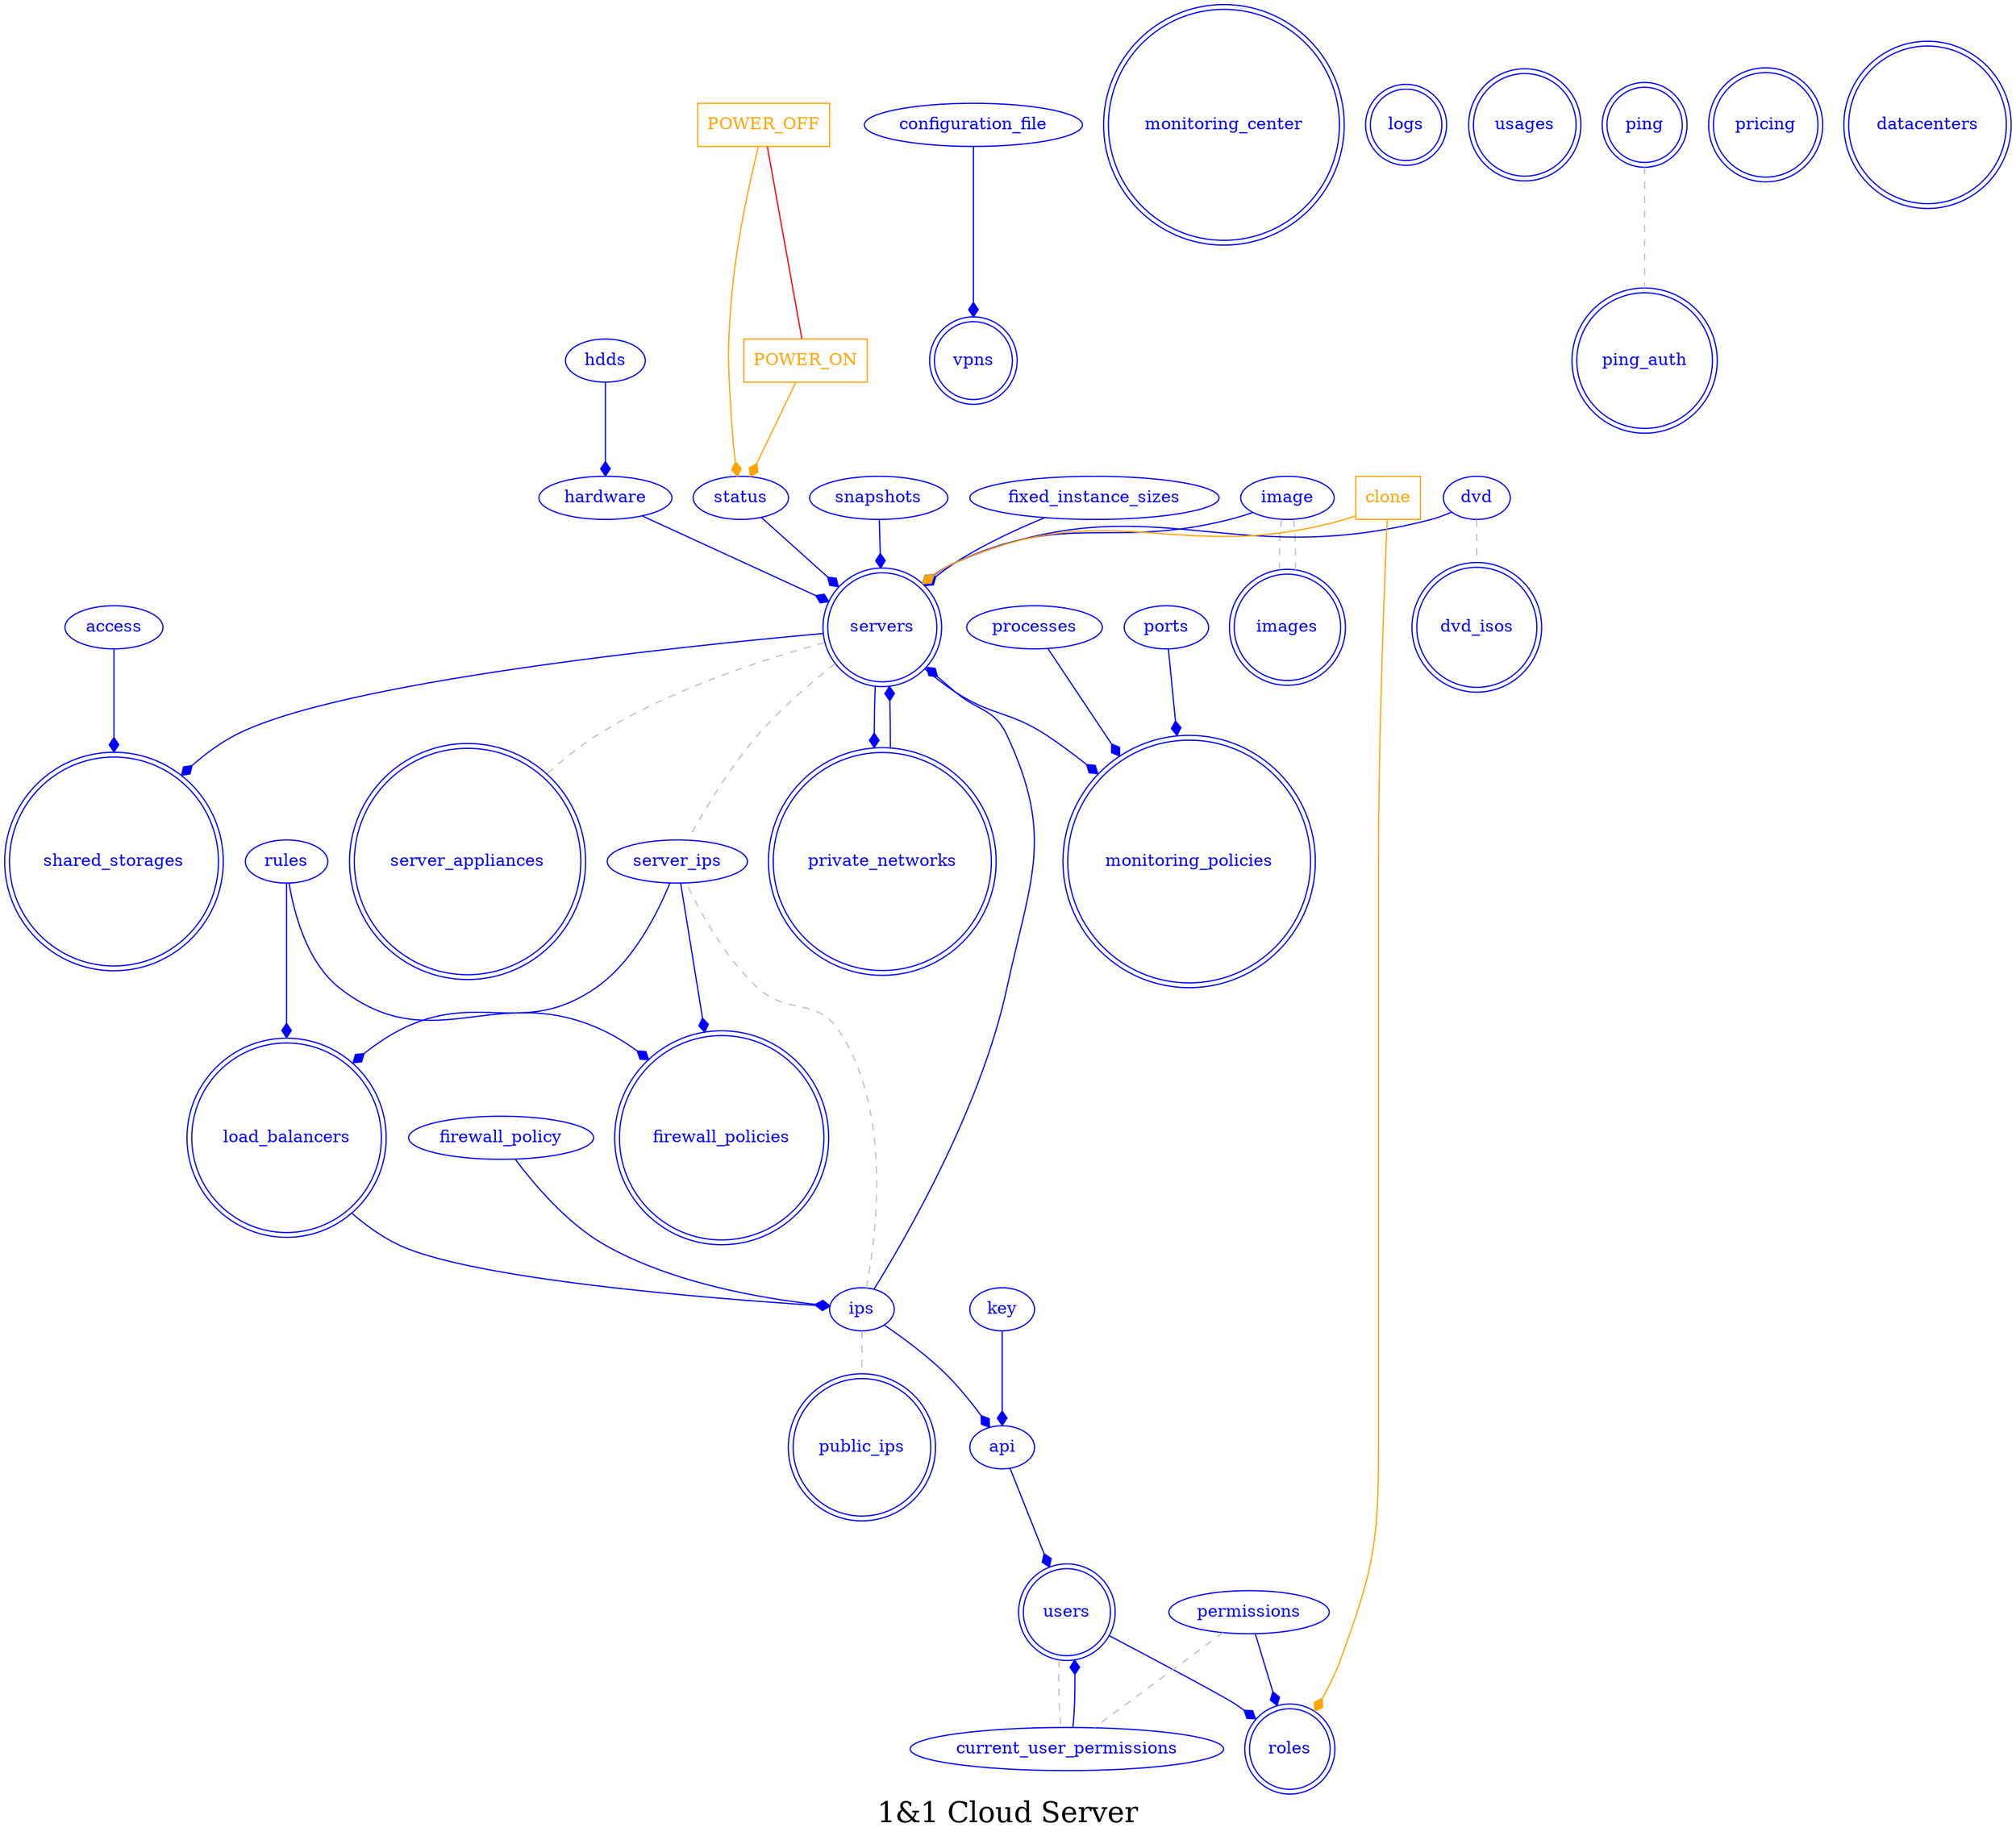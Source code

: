 digraph AllInOne_LexiconGraph {
graph[label="1&1 Cloud Server", fontsize=24]
splines=true
"servers" [color=blue, fontcolor=blue, shape=doublecircle]
"images" [color=blue, fontcolor=blue, shape=doublecircle]
"shared_storages" [color=blue, fontcolor=blue, shape=doublecircle]
"firewall_policies" [color=blue, fontcolor=blue, shape=doublecircle]
"load_balancers" [color=blue, fontcolor=blue, shape=doublecircle]
"public_ips" [color=blue, fontcolor=blue, shape=doublecircle]
"private_networks" [color=blue, fontcolor=blue, shape=doublecircle]
"vpns" [color=blue, fontcolor=blue, shape=doublecircle]
"monitoring_center" [color=blue, fontcolor=blue, shape=doublecircle]
"monitoring_policies" [color=blue, fontcolor=blue, shape=doublecircle]
"logs" [color=blue, fontcolor=blue, shape=doublecircle]
"users" [color=blue, fontcolor=blue, shape=doublecircle]
"roles" [color=blue, fontcolor=blue, shape=doublecircle]
"usages" [color=blue, fontcolor=blue, shape=doublecircle]
"server_appliances" [color=blue, fontcolor=blue, shape=doublecircle]
"dvd_isos" [color=blue, fontcolor=blue, shape=doublecircle]
"ping" [color=blue, fontcolor=blue, shape=doublecircle]
"ping_auth" [color=blue, fontcolor=blue, shape=doublecircle]
"pricing" [color=blue, fontcolor=blue, shape=doublecircle]
"datacenters" [color=blue, fontcolor=blue, shape=doublecircle]
"fixed_instance_sizes" -> "servers" [color=blue, fontcolor=blue, arrowhead=diamond, arrowtail=none]
"fixed_instance_sizes" [color=blue, fontcolor=blue, shape=ellipse]
"hardware" -> "servers" [color=blue, fontcolor=blue, arrowhead=diamond, arrowtail=none]
"hardware" [color=blue, fontcolor=blue, shape=ellipse]
"hdds" -> "hardware" [color=blue, fontcolor=blue, arrowhead=diamond, arrowtail=none]
"hdds" [color=blue, fontcolor=blue, shape=ellipse]
"image" -> "servers" [color=blue, fontcolor=blue, arrowhead=diamond, arrowtail=none]
"image" [color=blue, fontcolor=blue, shape=ellipse]
"images" -> "image" [color=grey, fontcolor=grey, arrowhead=none, arrowtail=none, style=dashed]
"ips" -> "servers" [color=blue, fontcolor=blue, arrowhead=diamond, arrowtail=none]
"ips" [color=blue, fontcolor=blue, shape=ellipse]
"firewall_policy" -> "ips" [color=blue, fontcolor=blue, arrowhead=diamond, arrowtail=none]
"firewall_policy" [color=blue, fontcolor=blue, shape=ellipse]
"load_balancers" -> "ips" [color=blue, fontcolor=blue, arrowhead=diamond, arrowtail=none]
"status" -> "servers" [color=blue, fontcolor=blue, arrowhead=diamond, arrowtail=none]
"status" [color=blue, fontcolor=blue, shape=ellipse]
"POWER_ON" [color=orange, fontcolor=orange, shape=box]
"POWER_ON" -> "status" [color=orange, fontcolor=orange, arrowhead=diamond, arrowtail=none]
"POWER_OFF" -> "POWER_ON" [color=red, fontcolor=red, arrowhead=none, arrowtail=none]
"POWER_OFF" [color=orange, fontcolor=orange, shape=box]
"POWER_OFF" -> "status" [color=orange, fontcolor=orange, arrowhead=diamond, arrowtail=none]
"dvd" -> "servers" [color=blue, fontcolor=blue, arrowhead=diamond, arrowtail=none]
"dvd" [color=blue, fontcolor=blue, shape=ellipse]
"private_networks" -> "servers" [color=blue, fontcolor=blue, arrowhead=diamond, arrowtail=none]
"snapshots" -> "servers" [color=blue, fontcolor=blue, arrowhead=diamond, arrowtail=none]
"snapshots" [color=blue, fontcolor=blue, shape=ellipse]
"clone" [color=orange, fontcolor=orange, shape=box]
"clone" -> "servers" [color=orange, fontcolor=orange, arrowhead=diamond, arrowtail=none]
"image" -> "images" [color=grey, fontcolor=grey, arrowhead=none, arrowtail=none, style=dashed]
"servers" -> "shared_storages" [color=blue, fontcolor=blue, arrowhead=diamond, arrowtail=none]
"access" -> "shared_storages" [color=blue, fontcolor=blue, arrowhead=diamond, arrowtail=none]
"access" [color=blue, fontcolor=blue, shape=ellipse]
"server_ips" -> "firewall_policies" [color=blue, fontcolor=blue, arrowhead=diamond, arrowtail=none]
"server_ips" [color=blue, fontcolor=blue, shape=ellipse]
"servers" -> "server_ips" [color=grey, fontcolor=grey, arrowhead=none, arrowtail=none, style=dashed]
"ips" -> "server_ips" [color=grey, fontcolor=grey, arrowhead=none, arrowtail=none, style=dashed]
"rules" -> "firewall_policies" [color=blue, fontcolor=blue, arrowhead=diamond, arrowtail=none]
"rules" [color=blue, fontcolor=blue, shape=ellipse]
"server_ips" -> "load_balancers" [color=blue, fontcolor=blue, arrowhead=diamond, arrowtail=none]
"rules" -> "load_balancers" [color=blue, fontcolor=blue, arrowhead=diamond, arrowtail=none]
"ips" -> "public_ips" [color=grey, fontcolor=grey, arrowhead=none, arrowtail=none, style=dashed]
"servers" -> "private_networks" [color=blue, fontcolor=blue, arrowhead=diamond, arrowtail=none]
"configuration_file" -> "vpns" [color=blue, fontcolor=blue, arrowhead=diamond, arrowtail=none]
"configuration_file" [color=blue, fontcolor=blue, shape=ellipse]
"ports" -> "monitoring_policies" [color=blue, fontcolor=blue, arrowhead=diamond, arrowtail=none]
"ports" [color=blue, fontcolor=blue, shape=ellipse]
"processes" -> "monitoring_policies" [color=blue, fontcolor=blue, arrowhead=diamond, arrowtail=none]
"processes" [color=blue, fontcolor=blue, shape=ellipse]
"servers" -> "monitoring_policies" [color=blue, fontcolor=blue, arrowhead=diamond, arrowtail=none]
"api" -> "users" [color=blue, fontcolor=blue, arrowhead=diamond, arrowtail=none]
"api" [color=blue, fontcolor=blue, shape=ellipse]
"key" -> "api" [color=blue, fontcolor=blue, arrowhead=diamond, arrowtail=none]
"key" [color=blue, fontcolor=blue, shape=ellipse]
"ips" -> "api" [color=blue, fontcolor=blue, arrowhead=diamond, arrowtail=none]
"current_user_permissions" -> "users" [color=blue, fontcolor=blue, arrowhead=diamond, arrowtail=none]
"current_user_permissions" [color=blue, fontcolor=blue, shape=ellipse]
"users" -> "current_user_permissions" [color=grey, fontcolor=grey, arrowhead=none, arrowtail=none, style=dashed]
"permissions" -> "current_user_permissions" [color=grey, fontcolor=grey, arrowhead=none, arrowtail=none, style=dashed]
"permissions" -> "roles" [color=blue, fontcolor=blue, arrowhead=diamond, arrowtail=none]
"permissions" [color=blue, fontcolor=blue, shape=ellipse]
"users" -> "roles" [color=blue, fontcolor=blue, arrowhead=diamond, arrowtail=none]
"clone" -> "roles" [color=orange, fontcolor=orange, arrowhead=diamond, arrowtail=none]
"servers" -> "server_appliances" [color=grey, fontcolor=grey, arrowhead=none, arrowtail=none, style=dashed]
"dvd" -> "dvd_isos" [color=grey, fontcolor=grey, arrowhead=none, arrowtail=none, style=dashed]
"ping" -> "ping_auth" [color=grey, fontcolor=grey, arrowhead=none, arrowtail=none, style=dashed]
}
